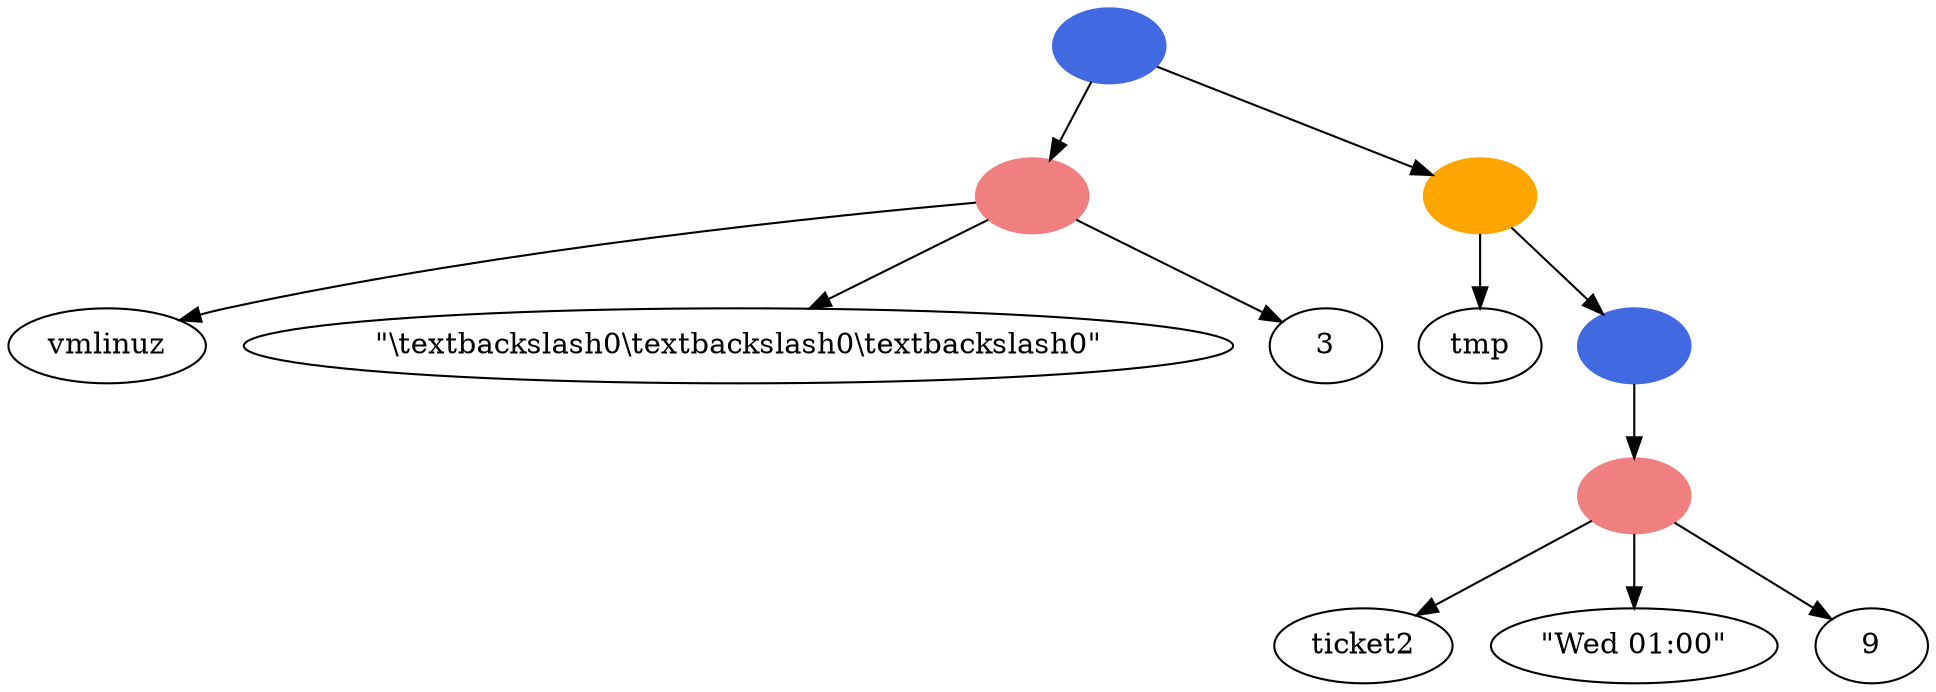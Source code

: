 digraph G {
  1 [label="",style=filled,color=royalblue];
  2 [label="",style=filled,color=lightcoral];
  1 -> 2;
  3 [label="vmlinuz"];
  2 -> 3;
  4 [label="\"\\textbackslash0\\textbackslash0\\textbackslash0\""];
  2 -> 4;
  5 [label=3];
  2 -> 5;
  6 [label="",style=filled,color=orange];
  1 -> 6
  7 [label="tmp"];
  6 -> 7;
  8 [label="",style=filled,color=royalblue];
  6 -> 8;
  13 [label="",style=filled,color=lightcoral];
  8 -> 13;
  14 [label="ticket2"];
  13 -> 14;
  15 [label="\"Wed 01:00\""];
  13 -> 15;
  16 [label="9"];
  13 -> 16;
}